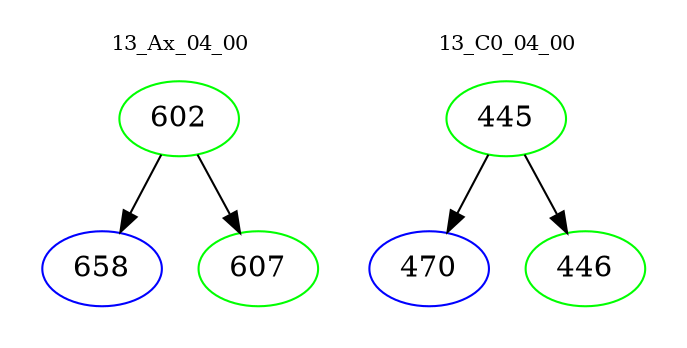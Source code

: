 digraph{
subgraph cluster_0 {
color = white
label = "13_Ax_04_00";
fontsize=10;
T0_602 [label="602", color="green"]
T0_602 -> T0_658 [color="black"]
T0_658 [label="658", color="blue"]
T0_602 -> T0_607 [color="black"]
T0_607 [label="607", color="green"]
}
subgraph cluster_1 {
color = white
label = "13_C0_04_00";
fontsize=10;
T1_445 [label="445", color="green"]
T1_445 -> T1_470 [color="black"]
T1_470 [label="470", color="blue"]
T1_445 -> T1_446 [color="black"]
T1_446 [label="446", color="green"]
}
}

